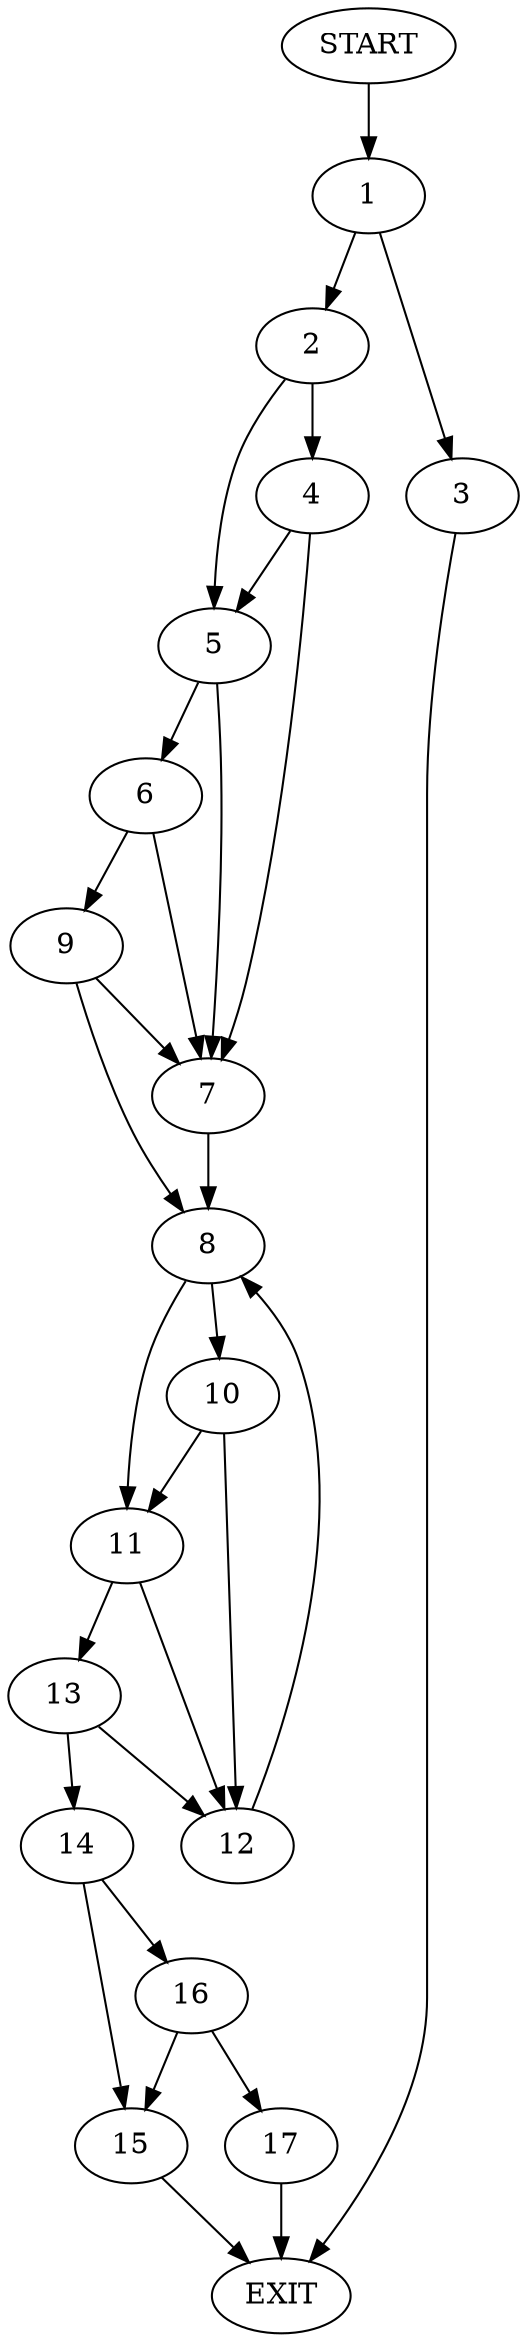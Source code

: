 digraph {
0 [label="START"]
18 [label="EXIT"]
0 -> 1
1 -> 2
1 -> 3
2 -> 4
2 -> 5
3 -> 18
5 -> 6
5 -> 7
4 -> 5
4 -> 7
7 -> 8
6 -> 7
6 -> 9
9 -> 7
9 -> 8
8 -> 10
8 -> 11
11 -> 12
11 -> 13
10 -> 12
10 -> 11
12 -> 8
13 -> 14
13 -> 12
14 -> 15
14 -> 16
16 -> 15
16 -> 17
15 -> 18
17 -> 18
}
